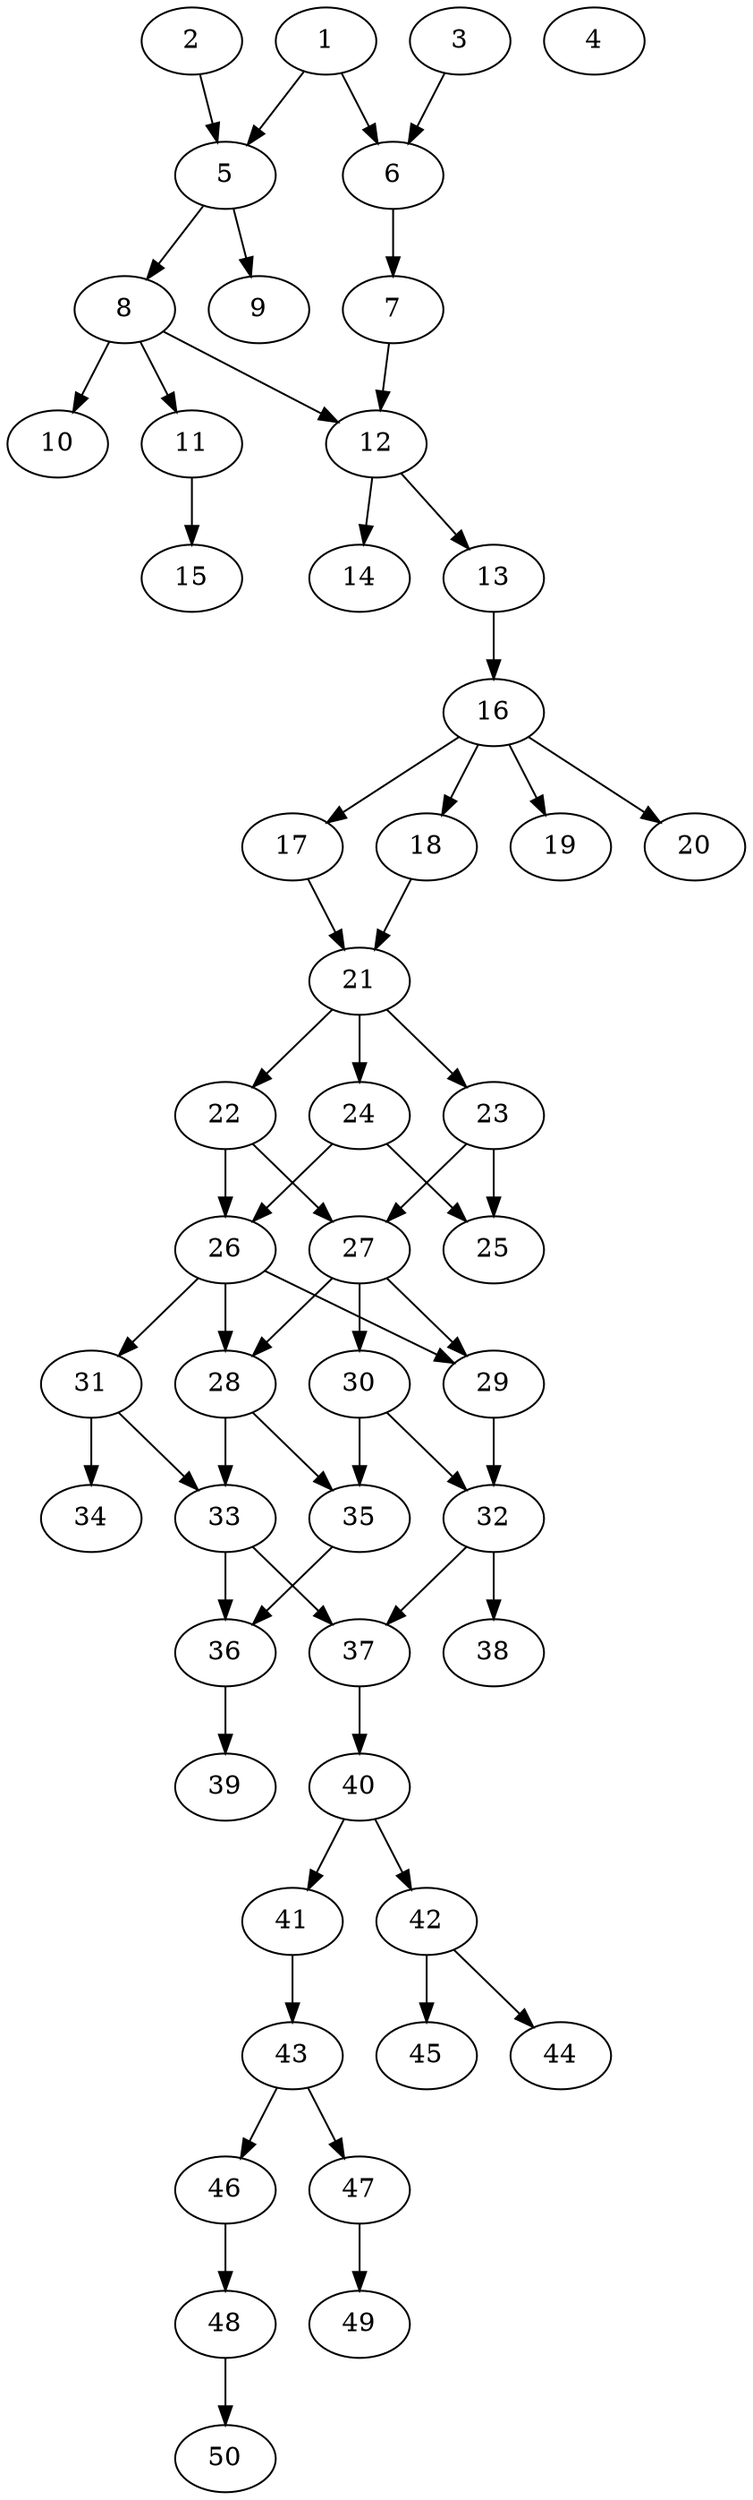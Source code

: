 // DAG automatically generated by daggen at Thu Oct  3 14:07:57 2019
// ./daggen --dot -n 50 --ccr 0.3 --fat 0.3 --regular 0.5 --density 0.5 --mindata 5242880 --maxdata 52428800 
digraph G {
  1 [size="137461760", alpha="0.01", expect_size="41238528"] 
  1 -> 5 [size ="41238528"]
  1 -> 6 [size ="41238528"]
  2 [size="152193707", alpha="0.15", expect_size="45658112"] 
  2 -> 5 [size ="45658112"]
  3 [size="111988053", alpha="0.17", expect_size="33596416"] 
  3 -> 6 [size ="33596416"]
  4 [size="41683627", alpha="0.09", expect_size="12505088"] 
  5 [size="37447680", alpha="0.03", expect_size="11234304"] 
  5 -> 8 [size ="11234304"]
  5 -> 9 [size ="11234304"]
  6 [size="168024747", alpha="0.04", expect_size="50407424"] 
  6 -> 7 [size ="50407424"]
  7 [size="160972800", alpha="0.19", expect_size="48291840"] 
  7 -> 12 [size ="48291840"]
  8 [size="120378027", alpha="0.17", expect_size="36113408"] 
  8 -> 10 [size ="36113408"]
  8 -> 11 [size ="36113408"]
  8 -> 12 [size ="36113408"]
  9 [size="61842773", alpha="0.07", expect_size="18552832"] 
  10 [size="34628267", alpha="0.15", expect_size="10388480"] 
  11 [size="45294933", alpha="0.01", expect_size="13588480"] 
  11 -> 15 [size ="13588480"]
  12 [size="53186560", alpha="0.08", expect_size="15955968"] 
  12 -> 13 [size ="15955968"]
  12 -> 14 [size ="15955968"]
  13 [size="172844373", alpha="0.08", expect_size="51853312"] 
  13 -> 16 [size ="51853312"]
  14 [size="151060480", alpha="0.05", expect_size="45318144"] 
  15 [size="61265920", alpha="0.13", expect_size="18379776"] 
  16 [size="87831893", alpha="0.14", expect_size="26349568"] 
  16 -> 17 [size ="26349568"]
  16 -> 18 [size ="26349568"]
  16 -> 19 [size ="26349568"]
  16 -> 20 [size ="26349568"]
  17 [size="122914133", alpha="0.15", expect_size="36874240"] 
  17 -> 21 [size ="36874240"]
  18 [size="116995413", alpha="0.14", expect_size="35098624"] 
  18 -> 21 [size ="35098624"]
  19 [size="95375360", alpha="0.20", expect_size="28612608"] 
  20 [size="147387733", alpha="0.14", expect_size="44216320"] 
  21 [size="108226560", alpha="0.04", expect_size="32467968"] 
  21 -> 22 [size ="32467968"]
  21 -> 23 [size ="32467968"]
  21 -> 24 [size ="32467968"]
  22 [size="115817813", alpha="0.11", expect_size="34745344"] 
  22 -> 26 [size ="34745344"]
  22 -> 27 [size ="34745344"]
  23 [size="24087893", alpha="0.09", expect_size="7226368"] 
  23 -> 25 [size ="7226368"]
  23 -> 27 [size ="7226368"]
  24 [size="84596053", alpha="0.11", expect_size="25378816"] 
  24 -> 25 [size ="25378816"]
  24 -> 26 [size ="25378816"]
  25 [size="127733760", alpha="0.16", expect_size="38320128"] 
  26 [size="68843520", alpha="0.19", expect_size="20653056"] 
  26 -> 28 [size ="20653056"]
  26 -> 29 [size ="20653056"]
  26 -> 31 [size ="20653056"]
  27 [size="18653867", alpha="0.01", expect_size="5596160"] 
  27 -> 28 [size ="5596160"]
  27 -> 29 [size ="5596160"]
  27 -> 30 [size ="5596160"]
  28 [size="134925653", alpha="0.16", expect_size="40477696"] 
  28 -> 33 [size ="40477696"]
  28 -> 35 [size ="40477696"]
  29 [size="85667840", alpha="0.16", expect_size="25700352"] 
  29 -> 32 [size ="25700352"]
  30 [size="85664427", alpha="0.19", expect_size="25699328"] 
  30 -> 32 [size ="25699328"]
  30 -> 35 [size ="25699328"]
  31 [size="41181867", alpha="0.05", expect_size="12354560"] 
  31 -> 33 [size ="12354560"]
  31 -> 34 [size ="12354560"]
  32 [size="72202240", alpha="0.16", expect_size="21660672"] 
  32 -> 37 [size ="21660672"]
  32 -> 38 [size ="21660672"]
  33 [size="156166827", alpha="0.06", expect_size="46850048"] 
  33 -> 36 [size ="46850048"]
  33 -> 37 [size ="46850048"]
  34 [size="73007787", alpha="0.14", expect_size="21902336"] 
  35 [size="161512107", alpha="0.07", expect_size="48453632"] 
  35 -> 36 [size ="48453632"]
  36 [size="127078400", alpha="0.09", expect_size="38123520"] 
  36 -> 39 [size ="38123520"]
  37 [size="120261973", alpha="0.04", expect_size="36078592"] 
  37 -> 40 [size ="36078592"]
  38 [size="127269547", alpha="0.12", expect_size="38180864"] 
  39 [size="93723307", alpha="0.10", expect_size="28116992"] 
  40 [size="63986347", alpha="0.05", expect_size="19195904"] 
  40 -> 41 [size ="19195904"]
  40 -> 42 [size ="19195904"]
  41 [size="55217493", alpha="0.11", expect_size="16565248"] 
  41 -> 43 [size ="16565248"]
  42 [size="95232000", alpha="0.09", expect_size="28569600"] 
  42 -> 44 [size ="28569600"]
  42 -> 45 [size ="28569600"]
  43 [size="62457173", alpha="0.09", expect_size="18737152"] 
  43 -> 46 [size ="18737152"]
  43 -> 47 [size ="18737152"]
  44 [size="112264533", alpha="0.17", expect_size="33679360"] 
  45 [size="63665493", alpha="0.19", expect_size="19099648"] 
  46 [size="117742933", alpha="0.07", expect_size="35322880"] 
  46 -> 48 [size ="35322880"]
  47 [size="30276267", alpha="0.16", expect_size="9082880"] 
  47 -> 49 [size ="9082880"]
  48 [size="63993173", alpha="0.19", expect_size="19197952"] 
  48 -> 50 [size ="19197952"]
  49 [size="161122987", alpha="0.11", expect_size="48336896"] 
  50 [size="85002240", alpha="0.12", expect_size="25500672"] 
}
